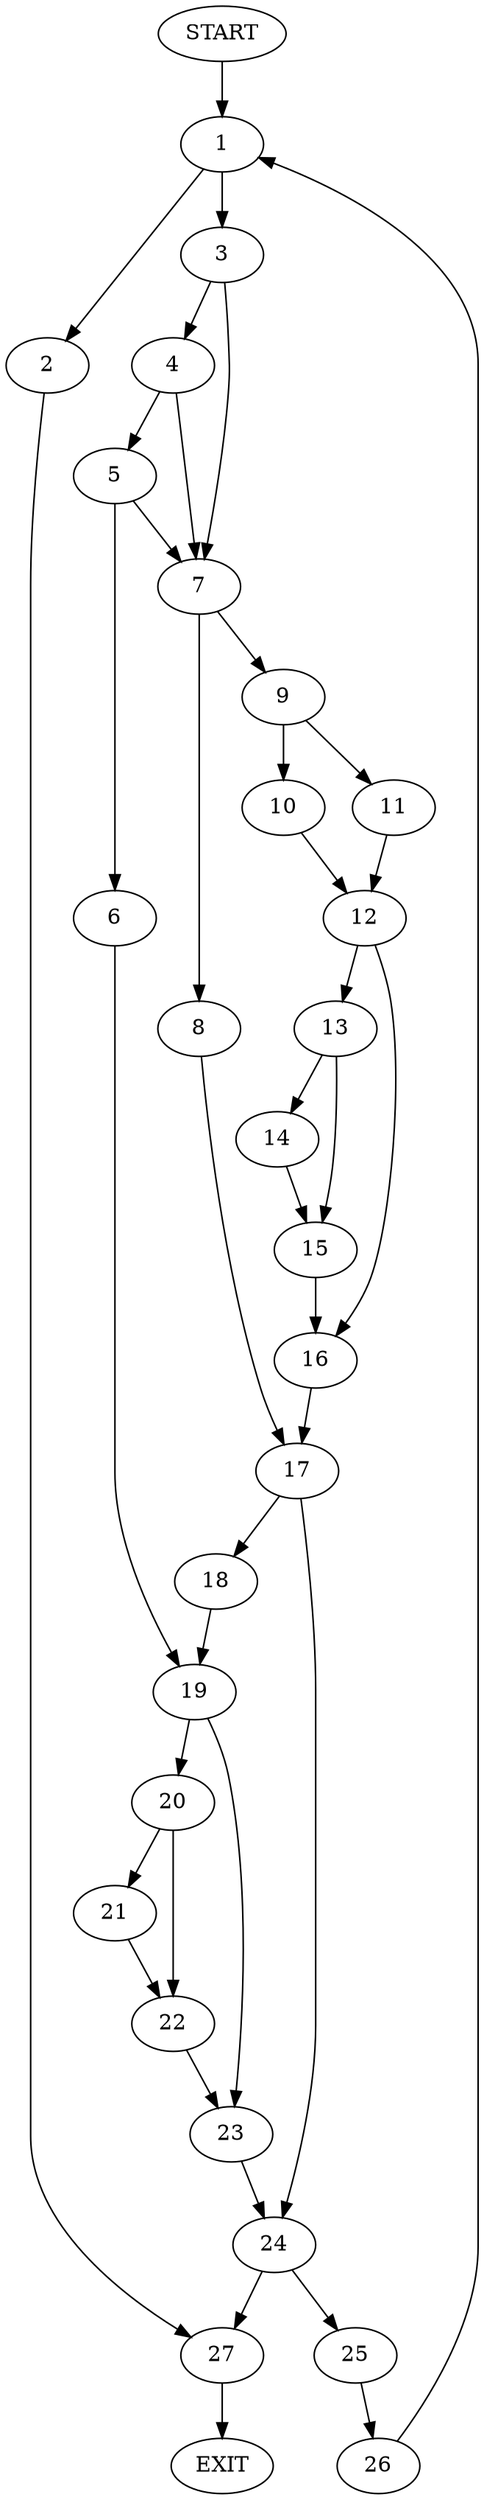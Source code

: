 digraph { 
0 [label="START"];
1;
2;
3;
4;
5;
6;
7;
8;
9;
10;
11;
12;
13;
14;
15;
16;
17;
18;
19;
20;
21;
22;
23;
24;
25;
26;
27;
28[label="EXIT"];
0 -> 1;
1 -> 3;
1 -> 2;
2 -> 27;
3 -> 4;
3 -> 7;
4 -> 5;
4 -> 7;
5 -> 7;
5 -> 6;
6 -> 19;
7 -> 9;
7 -> 8;
8 -> 17;
9 -> 10;
9 -> 11;
10 -> 12;
11 -> 12;
12 -> 13;
12 -> 16;
13 -> 14;
13 -> 15;
14 -> 15;
15 -> 16;
16 -> 17;
17 -> 24;
17 -> 18;
18 -> 19;
19 -> 20;
19 -> 23;
20 -> 22;
20 -> 21;
21 -> 22;
22 -> 23;
23 -> 24;
24 -> 27;
24 -> 25;
25 -> 26;
26 -> 1;
27 -> 28;
}